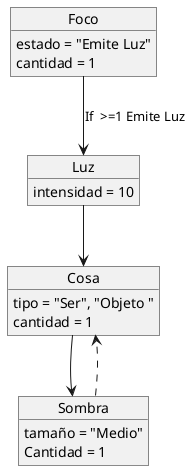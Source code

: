 @startuml
object Foco
Foco : estado = "Emite Luz"
Foco : cantidad = 1

object Luz
Luz : intensidad = 10

object Cosa
Cosa : tipo = "Ser", "Objeto "
Cosa : cantidad = 1

object Sombra
Sombra : tamaño = "Medio"
Sombra : Cantidad = 1

Foco --> Luz : If  >=1 Emite Luz
Luz --> Cosa
Cosa --> Sombra
Sombra ..> Cosa
@enduml
